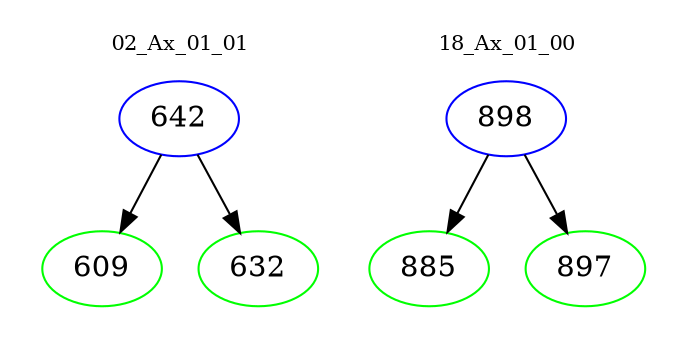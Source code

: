 digraph{
subgraph cluster_0 {
color = white
label = "02_Ax_01_01";
fontsize=10;
T0_642 [label="642", color="blue"]
T0_642 -> T0_609 [color="black"]
T0_609 [label="609", color="green"]
T0_642 -> T0_632 [color="black"]
T0_632 [label="632", color="green"]
}
subgraph cluster_1 {
color = white
label = "18_Ax_01_00";
fontsize=10;
T1_898 [label="898", color="blue"]
T1_898 -> T1_885 [color="black"]
T1_885 [label="885", color="green"]
T1_898 -> T1_897 [color="black"]
T1_897 [label="897", color="green"]
}
}
